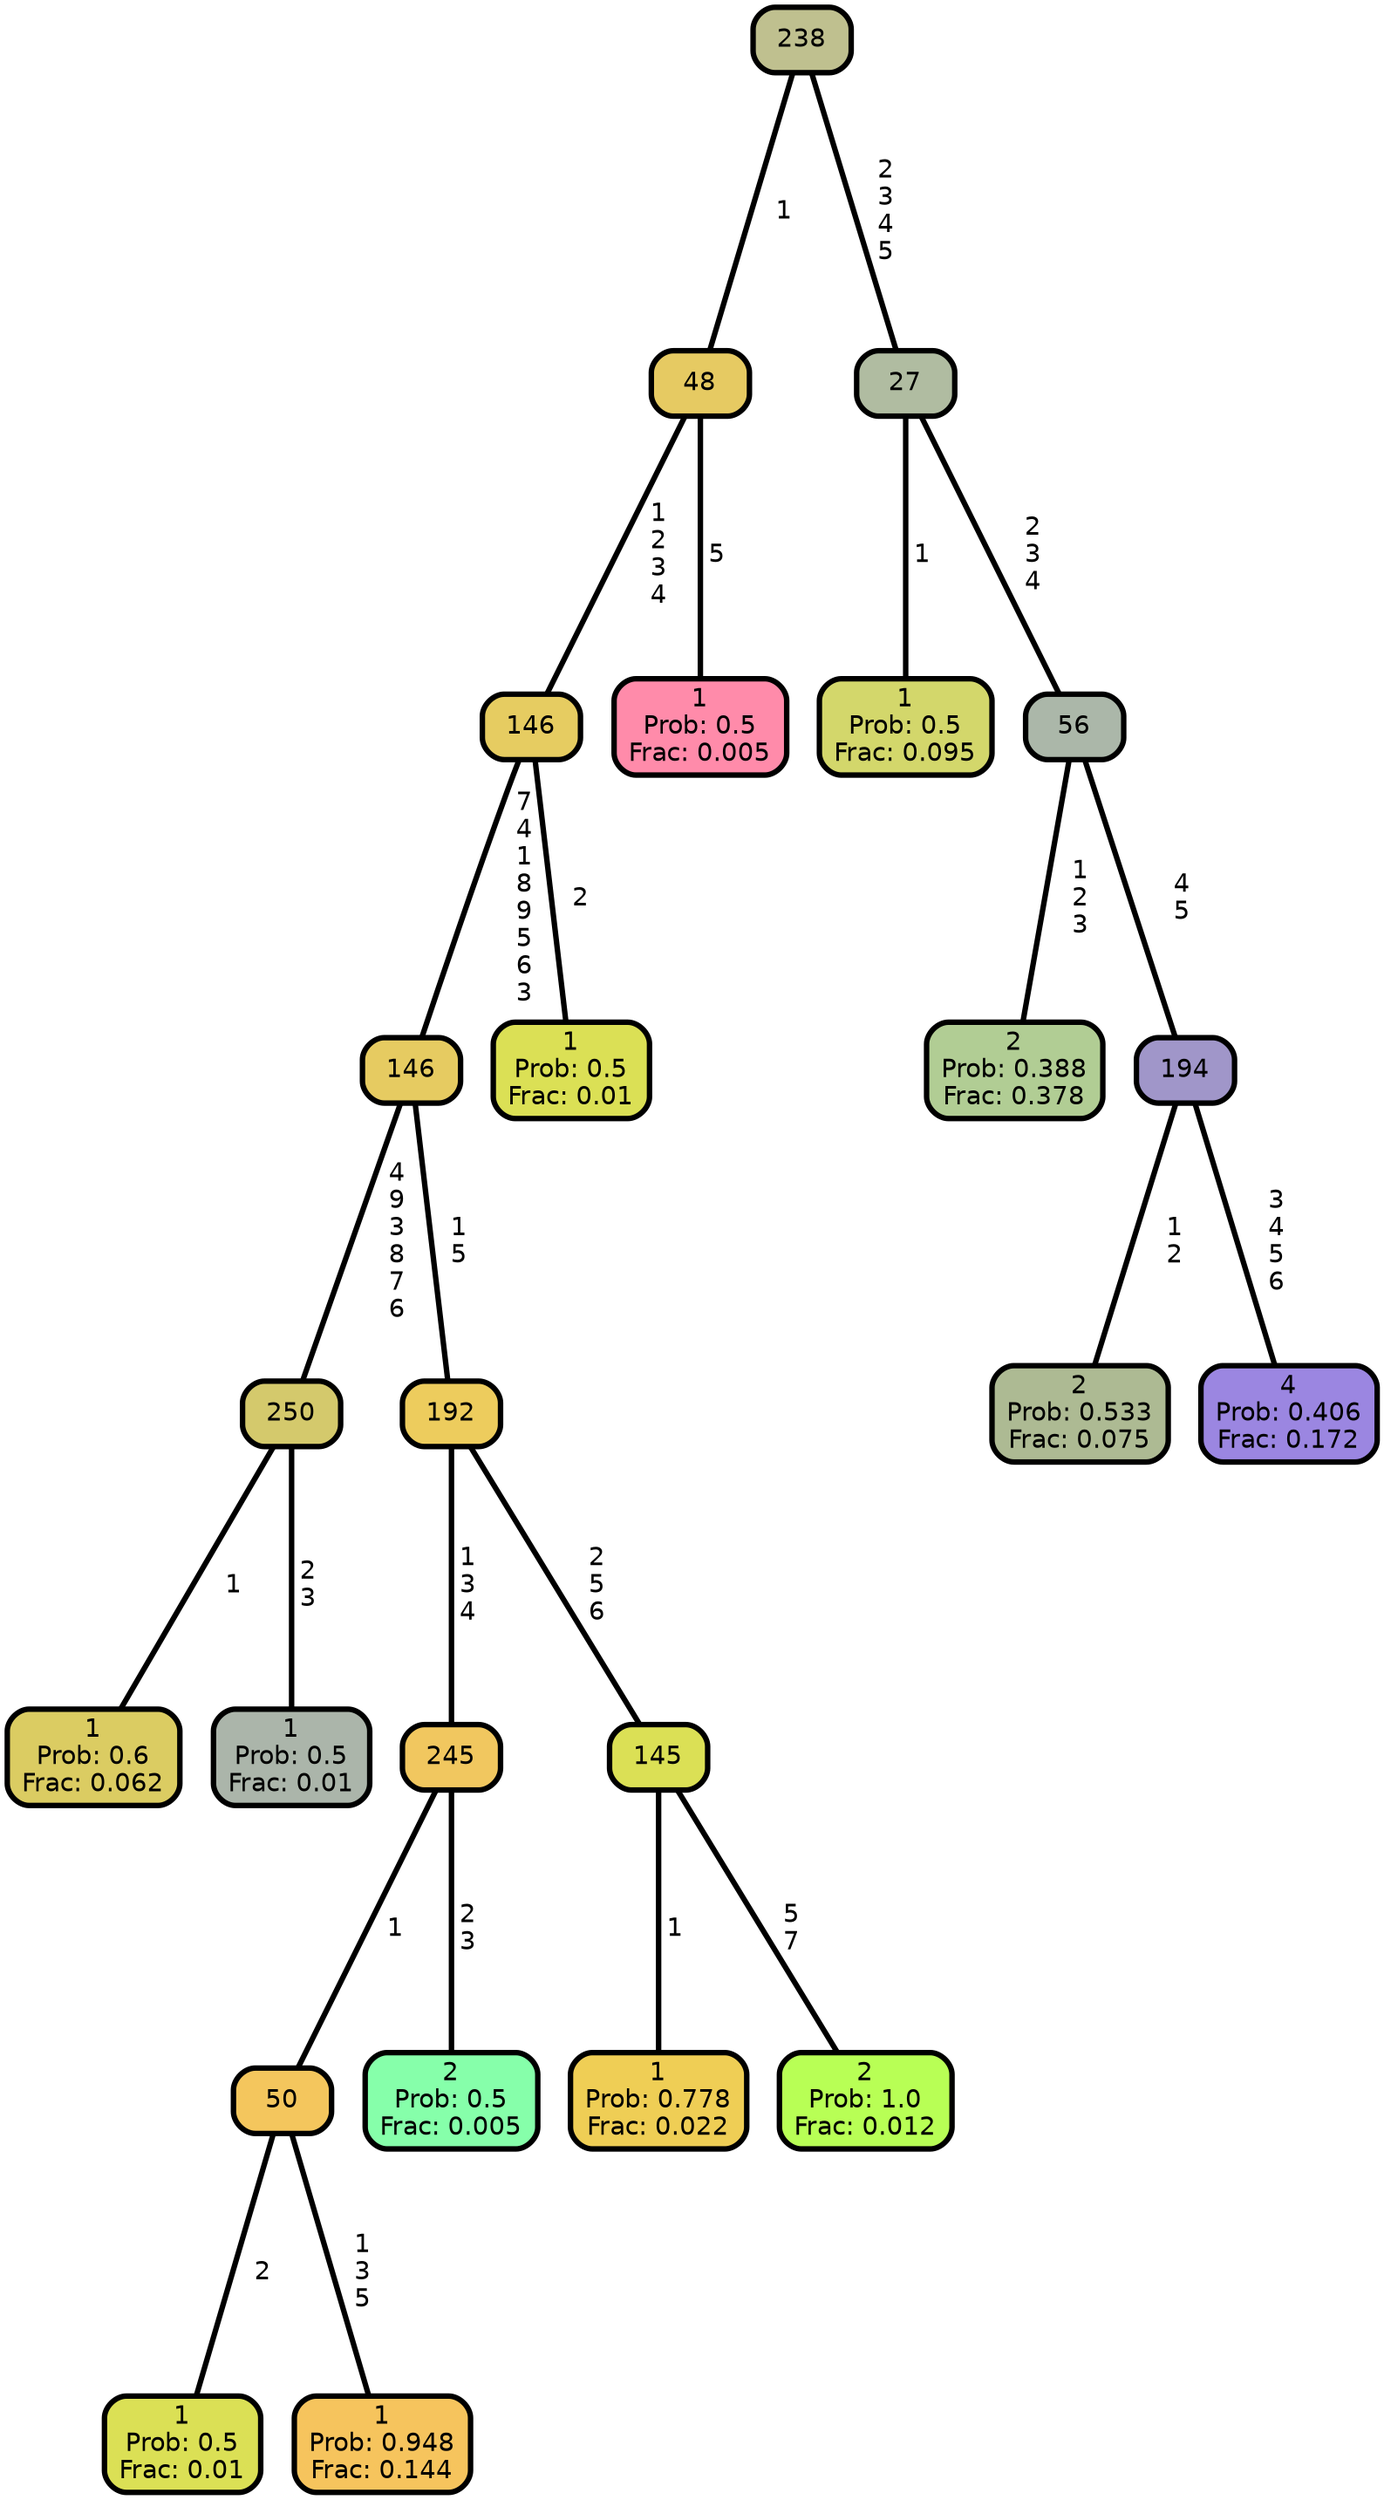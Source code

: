 graph Tree {
node [shape=box, style="filled, rounded",color="black",penwidth="3",fontcolor="black",                 fontname=helvetica] ;
graph [ranksep="0 equally", splines=straight,                 bgcolor=transparent, dpi=200] ;
edge [fontname=helvetica, color=black] ;
0 [label="1
Prob: 0.6
Frac: 0.062", fillcolor="#dbcc62"] ;
1 [label="250", fillcolor="#d4c96c"] ;
2 [label="1
Prob: 0.5
Frac: 0.01", fillcolor="#abb5aa"] ;
3 [label="146", fillcolor="#e6cb61"] ;
4 [label="1
Prob: 0.5
Frac: 0.01", fillcolor="#dbe055"] ;
5 [label="50", fillcolor="#f4c65d"] ;
6 [label="1
Prob: 0.948
Frac: 0.144", fillcolor="#f6c45d"] ;
7 [label="245", fillcolor="#f1c75f"] ;
8 [label="2
Prob: 0.5
Frac: 0.005", fillcolor="#86ffaa"] ;
9 [label="192", fillcolor="#edcc5d"] ;
10 [label="1
Prob: 0.778
Frac: 0.022", fillcolor="#efce55"] ;
11 [label="145", fillcolor="#dbe055"] ;
12 [label="2
Prob: 1.0
Frac: 0.012", fillcolor="#b8ff55"] ;
13 [label="146", fillcolor="#e6cc61"] ;
14 [label="1
Prob: 0.5
Frac: 0.01", fillcolor="#dbe055"] ;
15 [label="48", fillcolor="#e6ca62"] ;
16 [label="1
Prob: 0.5
Frac: 0.005", fillcolor="#ff8baa"] ;
17 [label="238", fillcolor="#bfc08f"] ;
18 [label="1
Prob: 0.5
Frac: 0.095", fillcolor="#d3d76b"] ;
19 [label="27", fillcolor="#b0bca1"] ;
20 [label="2
Prob: 0.388
Frac: 0.378", fillcolor="#b1cd94"] ;
21 [label="56", fillcolor="#abb7a9"] ;
22 [label="2
Prob: 0.533
Frac: 0.075", fillcolor="#adba93"] ;
23 [label="194", fillcolor="#a096c9"] ;
24 [label="4
Prob: 0.406
Frac: 0.172", fillcolor="#9b86e1"] ;
1 -- 0 [label=" 1",penwidth=3] ;
1 -- 2 [label=" 2\n 3",penwidth=3] ;
3 -- 1 [label=" 4\n 9\n 3\n 8\n 7\n 6",penwidth=3] ;
3 -- 9 [label=" 1\n 5",penwidth=3] ;
5 -- 4 [label=" 2",penwidth=3] ;
5 -- 6 [label=" 1\n 3\n 5",penwidth=3] ;
7 -- 5 [label=" 1",penwidth=3] ;
7 -- 8 [label=" 2\n 3",penwidth=3] ;
9 -- 7 [label=" 1\n 3\n 4",penwidth=3] ;
9 -- 11 [label=" 2\n 5\n 6",penwidth=3] ;
11 -- 10 [label=" 1",penwidth=3] ;
11 -- 12 [label=" 5\n 7",penwidth=3] ;
13 -- 3 [label=" 7\n 4\n 1\n 8\n 9\n 5\n 6\n 3",penwidth=3] ;
13 -- 14 [label=" 2",penwidth=3] ;
15 -- 13 [label=" 1\n 2\n 3\n 4",penwidth=3] ;
15 -- 16 [label=" 5",penwidth=3] ;
17 -- 15 [label=" 1",penwidth=3] ;
17 -- 19 [label=" 2\n 3\n 4\n 5",penwidth=3] ;
19 -- 18 [label=" 1",penwidth=3] ;
19 -- 21 [label=" 2\n 3\n 4",penwidth=3] ;
21 -- 20 [label=" 1\n 2\n 3",penwidth=3] ;
21 -- 23 [label=" 4\n 5",penwidth=3] ;
23 -- 22 [label=" 1\n 2",penwidth=3] ;
23 -- 24 [label=" 3\n 4\n 5\n 6",penwidth=3] ;
{rank = same;}}